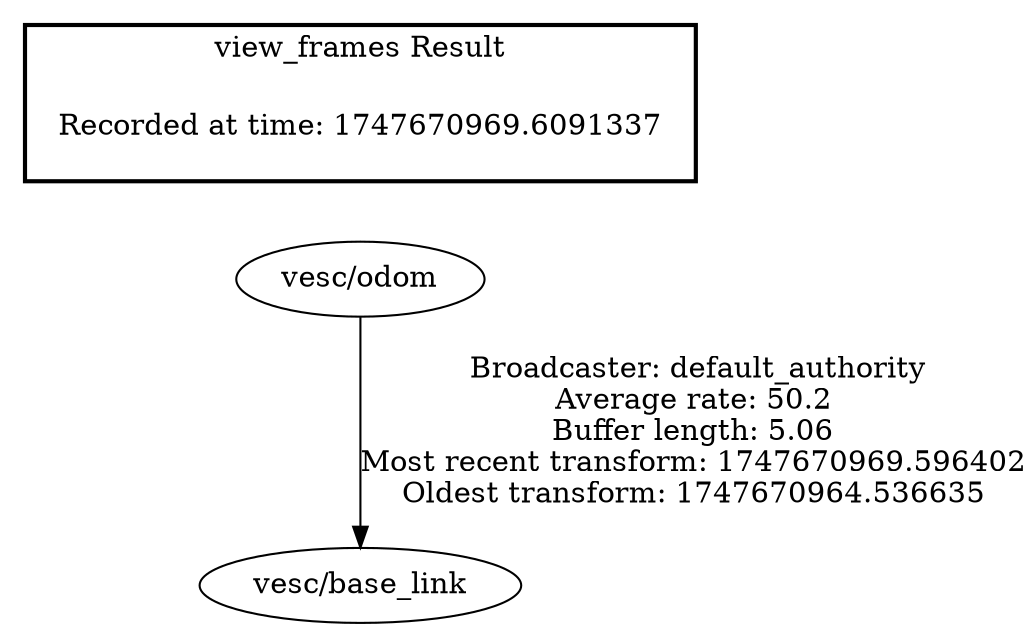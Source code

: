 digraph G {
"vesc/odom" -> "vesc/base_link"[label=" Broadcaster: default_authority\nAverage rate: 50.2\nBuffer length: 5.06\nMost recent transform: 1747670969.596402\nOldest transform: 1747670964.536635\n"];
edge [style=invis];
 subgraph cluster_legend { style=bold; color=black; label ="view_frames Result";
"Recorded at time: 1747670969.6091337"[ shape=plaintext ] ;
}->"vesc/odom";
}